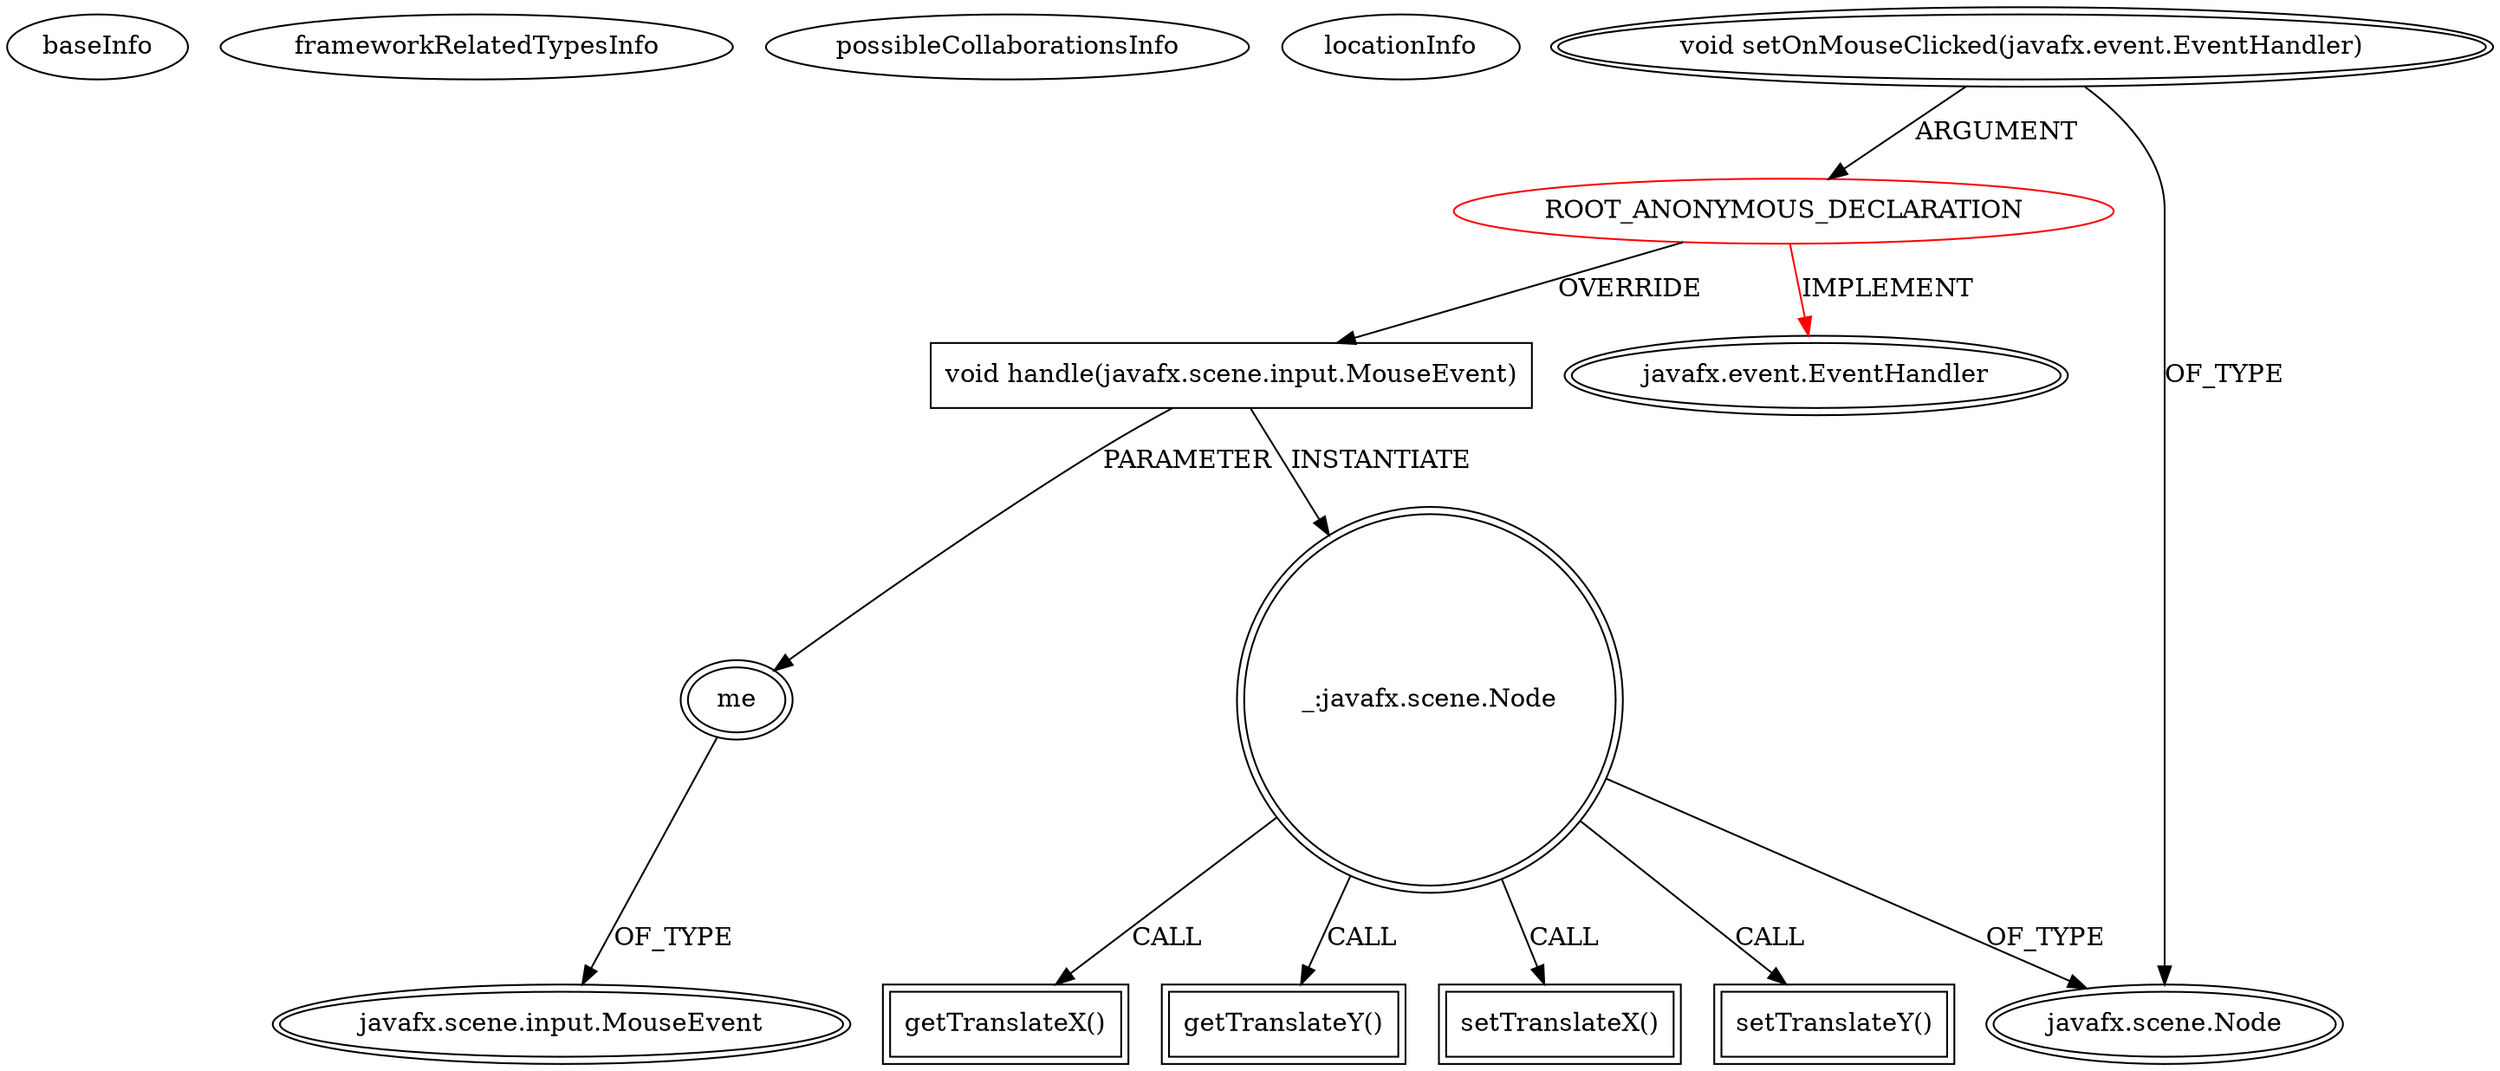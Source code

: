 digraph {
baseInfo[graphId=112,category="extension_graph",isAnonymous=true,possibleRelation=false]
frameworkRelatedTypesInfo[0="javafx.event.EventHandler"]
possibleCollaborationsInfo[]
locationInfo[projectName="AlexTape-SlidingPuzzleFX",filePath="/AlexTape-SlidingPuzzleFX/SlidingPuzzleFX-master/src/de/alextape/slidingpuzzle/SlidingPuzzlePiece.java",contextSignature="void SlidingPuzzlePiece(javafx.scene.image.Image,double,double,double,double,de.alextape.slidingpuzzle.SlidingPuzzleField)",graphId="112"]
0[label="ROOT_ANONYMOUS_DECLARATION",vertexType="ROOT_ANONYMOUS_DECLARATION",isFrameworkType=false,color=red]
1[label="javafx.event.EventHandler",vertexType="FRAMEWORK_INTERFACE_TYPE",isFrameworkType=true,peripheries=2]
2[label="void setOnMouseClicked(javafx.event.EventHandler)",vertexType="OUTSIDE_CALL",isFrameworkType=true,peripheries=2]
3[label="javafx.scene.Node",vertexType="FRAMEWORK_CLASS_TYPE",isFrameworkType=true,peripheries=2]
4[label="void handle(javafx.scene.input.MouseEvent)",vertexType="OVERRIDING_METHOD_DECLARATION",isFrameworkType=false,shape=box]
5[label="me",vertexType="PARAMETER_DECLARATION",isFrameworkType=true,peripheries=2]
6[label="javafx.scene.input.MouseEvent",vertexType="FRAMEWORK_CLASS_TYPE",isFrameworkType=true,peripheries=2]
7[label="_:javafx.scene.Node",vertexType="VARIABLE_EXPRESION",isFrameworkType=true,peripheries=2,shape=circle]
8[label="getTranslateX()",vertexType="INSIDE_CALL",isFrameworkType=true,peripheries=2,shape=box]
11[label="getTranslateY()",vertexType="INSIDE_CALL",isFrameworkType=true,peripheries=2,shape=box]
13[label="setTranslateX()",vertexType="INSIDE_CALL",isFrameworkType=true,peripheries=2,shape=box]
15[label="setTranslateY()",vertexType="INSIDE_CALL",isFrameworkType=true,peripheries=2,shape=box]
0->1[label="IMPLEMENT",color=red]
2->0[label="ARGUMENT"]
2->3[label="OF_TYPE"]
0->4[label="OVERRIDE"]
5->6[label="OF_TYPE"]
4->5[label="PARAMETER"]
4->7[label="INSTANTIATE"]
7->3[label="OF_TYPE"]
7->8[label="CALL"]
7->11[label="CALL"]
7->13[label="CALL"]
7->15[label="CALL"]
}
